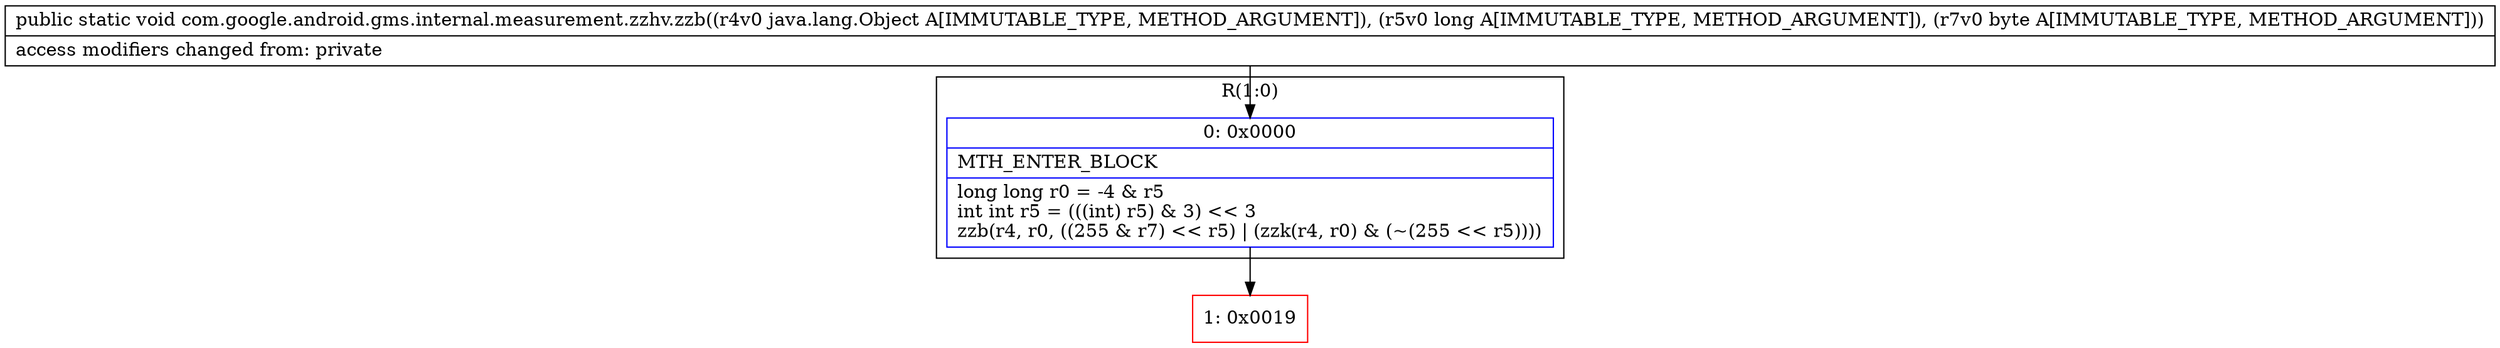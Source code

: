 digraph "CFG forcom.google.android.gms.internal.measurement.zzhv.zzb(Ljava\/lang\/Object;JB)V" {
subgraph cluster_Region_303206774 {
label = "R(1:0)";
node [shape=record,color=blue];
Node_0 [shape=record,label="{0\:\ 0x0000|MTH_ENTER_BLOCK\l|long long r0 = \-4 & r5\lint int r5 = (((int) r5) & 3) \<\< 3\lzzb(r4, r0, ((255 & r7) \<\< r5) \| (zzk(r4, r0) & (~(255 \<\< r5))))\l}"];
}
Node_1 [shape=record,color=red,label="{1\:\ 0x0019}"];
MethodNode[shape=record,label="{public static void com.google.android.gms.internal.measurement.zzhv.zzb((r4v0 java.lang.Object A[IMMUTABLE_TYPE, METHOD_ARGUMENT]), (r5v0 long A[IMMUTABLE_TYPE, METHOD_ARGUMENT]), (r7v0 byte A[IMMUTABLE_TYPE, METHOD_ARGUMENT]))  | access modifiers changed from: private\l}"];
MethodNode -> Node_0;
Node_0 -> Node_1;
}

